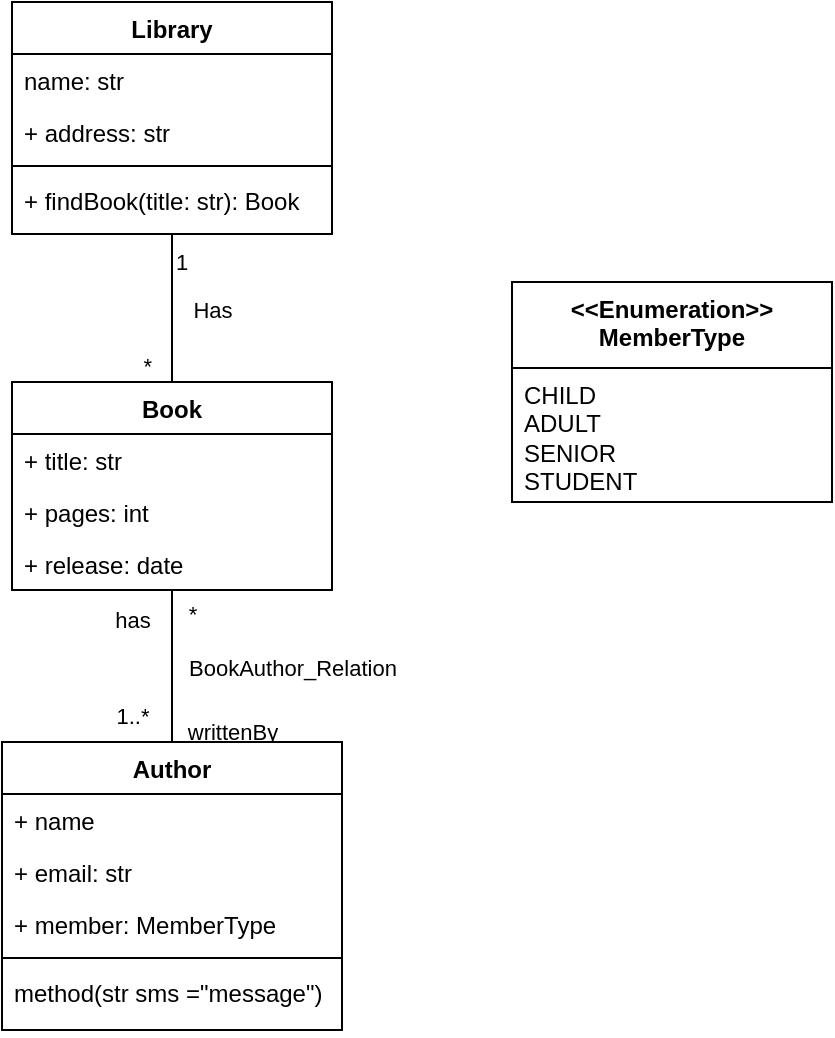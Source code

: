 <mxfile>
    <diagram name="Page-1" id="5kq6qzsr6piIOPFzKDRj">
        <mxGraphModel dx="950" dy="524" grid="1" gridSize="10" guides="1" tooltips="1" connect="1" arrows="1" fold="1" page="1" pageScale="1" pageWidth="850" pageHeight="1100" math="0" shadow="0">
            <root>
                <mxCell id="0"/>
                <mxCell id="1" parent="0"/>
                <mxCell id="XpsW0Xhu1fn_n5c1ncVS-45" value="Library" style="swimlane;fontStyle=1;align=center;verticalAlign=top;childLayout=stackLayout;horizontal=1;startSize=26;horizontalStack=0;resizeParent=1;resizeParentMax=0;resizeLast=0;collapsible=1;marginBottom=0;whiteSpace=wrap;html=1;" parent="1" vertex="1">
                    <mxGeometry x="80" y="520" width="160" height="116" as="geometry"/>
                </mxCell>
                <mxCell id="4" value="name: str" style="text;strokeColor=none;fillColor=none;align=left;verticalAlign=top;spacingLeft=4;spacingRight=4;overflow=hidden;rotatable=0;points=[[0,0.5],[1,0.5]];portConstraint=eastwest;" vertex="1" parent="XpsW0Xhu1fn_n5c1ncVS-45">
                    <mxGeometry y="26" width="160" height="26" as="geometry"/>
                </mxCell>
                <mxCell id="10" value="+ address: str" style="text;strokeColor=none;fillColor=none;align=left;verticalAlign=top;spacingLeft=4;spacingRight=4;overflow=hidden;rotatable=0;points=[[0,0.5],[1,0.5]];portConstraint=eastwest;" vertex="1" parent="XpsW0Xhu1fn_n5c1ncVS-45">
                    <mxGeometry y="52" width="160" height="26" as="geometry"/>
                </mxCell>
                <mxCell id="XpsW0Xhu1fn_n5c1ncVS-47" value="" style="line;strokeWidth=1;fillColor=none;align=left;verticalAlign=middle;spacingTop=-1;spacingLeft=3;spacingRight=3;rotatable=0;labelPosition=right;points=[];portConstraint=eastwest;strokeColor=inherit;" parent="XpsW0Xhu1fn_n5c1ncVS-45" vertex="1">
                    <mxGeometry y="78" width="160" height="8" as="geometry"/>
                </mxCell>
                <mxCell id="XpsW0Xhu1fn_n5c1ncVS-48" value="+ findBook(title: str): Book" style="text;strokeColor=none;fillColor=none;align=left;verticalAlign=top;spacingLeft=4;spacingRight=4;overflow=hidden;rotatable=0;points=[[0,0.5],[1,0.5]];portConstraint=eastwest;whiteSpace=wrap;html=1;" parent="XpsW0Xhu1fn_n5c1ncVS-45" vertex="1">
                    <mxGeometry y="86" width="160" height="30" as="geometry"/>
                </mxCell>
                <mxCell id="XpsW0Xhu1fn_n5c1ncVS-66" style="edgeStyle=orthogonalEdgeStyle;rounded=0;orthogonalLoop=1;jettySize=auto;html=1;endArrow=none;endFill=0;" parent="1" source="XpsW0Xhu1fn_n5c1ncVS-49" target="XpsW0Xhu1fn_n5c1ncVS-53" edge="1">
                    <mxGeometry relative="1" as="geometry"/>
                </mxCell>
                <mxCell id="XpsW0Xhu1fn_n5c1ncVS-68" value="*" style="edgeLabel;html=1;align=center;verticalAlign=middle;resizable=0;points=[];" parent="XpsW0Xhu1fn_n5c1ncVS-66" vertex="1" connectable="0">
                    <mxGeometry x="-0.646" y="2" relative="1" as="geometry">
                        <mxPoint x="8" y="-2" as="offset"/>
                    </mxGeometry>
                </mxCell>
                <mxCell id="XpsW0Xhu1fn_n5c1ncVS-69" value="1..*" style="edgeLabel;html=1;align=center;verticalAlign=middle;resizable=0;points=[];" parent="XpsW0Xhu1fn_n5c1ncVS-66" vertex="1" connectable="0">
                    <mxGeometry x="0.656" y="1" relative="1" as="geometry">
                        <mxPoint x="-21" as="offset"/>
                    </mxGeometry>
                </mxCell>
                <mxCell id="XpsW0Xhu1fn_n5c1ncVS-72" value="writtenBy" style="edgeLabel;html=1;align=center;verticalAlign=middle;resizable=0;points=[];" parent="XpsW0Xhu1fn_n5c1ncVS-66" vertex="1" connectable="0">
                    <mxGeometry x="0.606" y="-1" relative="1" as="geometry">
                        <mxPoint x="31" y="10" as="offset"/>
                    </mxGeometry>
                </mxCell>
                <mxCell id="XpsW0Xhu1fn_n5c1ncVS-73" value="has" style="edgeLabel;html=1;align=center;verticalAlign=middle;resizable=0;points=[];" parent="XpsW0Xhu1fn_n5c1ncVS-66" vertex="1" connectable="0">
                    <mxGeometry x="-0.547" y="1" relative="1" as="geometry">
                        <mxPoint x="-21" y="-2" as="offset"/>
                    </mxGeometry>
                </mxCell>
                <mxCell id="XpsW0Xhu1fn_n5c1ncVS-74" value="BookAuthor_Relation" style="edgeLabel;html=1;align=center;verticalAlign=middle;resizable=0;points=[];" parent="XpsW0Xhu1fn_n5c1ncVS-66" vertex="1" connectable="0">
                    <mxGeometry x="-0.053" y="1" relative="1" as="geometry">
                        <mxPoint x="59" y="3" as="offset"/>
                    </mxGeometry>
                </mxCell>
                <mxCell id="XpsW0Xhu1fn_n5c1ncVS-49" value="Book" style="swimlane;fontStyle=1;align=center;verticalAlign=top;childLayout=stackLayout;horizontal=1;startSize=26;horizontalStack=0;resizeParent=1;resizeParentMax=0;resizeLast=0;collapsible=1;marginBottom=0;whiteSpace=wrap;html=1;" parent="1" vertex="1">
                    <mxGeometry x="80" y="710" width="160" height="104" as="geometry"/>
                </mxCell>
                <mxCell id="9" value="+ title: str" style="text;strokeColor=none;fillColor=none;align=left;verticalAlign=top;spacingLeft=4;spacingRight=4;overflow=hidden;rotatable=0;points=[[0,0.5],[1,0.5]];portConstraint=eastwest;" vertex="1" parent="XpsW0Xhu1fn_n5c1ncVS-49">
                    <mxGeometry y="26" width="160" height="26" as="geometry"/>
                </mxCell>
                <mxCell id="3" value="+ pages: int" style="text;strokeColor=none;fillColor=none;align=left;verticalAlign=top;spacingLeft=4;spacingRight=4;overflow=hidden;rotatable=0;points=[[0,0.5],[1,0.5]];portConstraint=eastwest;" vertex="1" parent="XpsW0Xhu1fn_n5c1ncVS-49">
                    <mxGeometry y="52" width="160" height="26" as="geometry"/>
                </mxCell>
                <mxCell id="2" value="+ release: date" style="text;strokeColor=none;fillColor=none;align=left;verticalAlign=top;spacingLeft=4;spacingRight=4;overflow=hidden;rotatable=0;points=[[0,0.5],[1,0.5]];portConstraint=eastwest;" vertex="1" parent="XpsW0Xhu1fn_n5c1ncVS-49">
                    <mxGeometry y="78" width="160" height="26" as="geometry"/>
                </mxCell>
                <mxCell id="XpsW0Xhu1fn_n5c1ncVS-53" value="Author" style="swimlane;fontStyle=1;align=center;verticalAlign=top;childLayout=stackLayout;horizontal=1;startSize=26;horizontalStack=0;resizeParent=1;resizeParentMax=0;resizeLast=0;collapsible=1;marginBottom=0;whiteSpace=wrap;html=1;" parent="1" vertex="1">
                    <mxGeometry x="75" y="890" width="170" height="144" as="geometry"/>
                </mxCell>
                <mxCell id="11" value="+ name" style="text;strokeColor=none;fillColor=none;align=left;verticalAlign=top;spacingLeft=4;spacingRight=4;overflow=hidden;rotatable=0;points=[[0,0.5],[1,0.5]];portConstraint=eastwest;" vertex="1" parent="XpsW0Xhu1fn_n5c1ncVS-53">
                    <mxGeometry y="26" width="170" height="26" as="geometry"/>
                </mxCell>
                <mxCell id="12" value="+ email: str" style="text;strokeColor=none;fillColor=none;align=left;verticalAlign=top;spacingLeft=4;spacingRight=4;overflow=hidden;rotatable=0;points=[[0,0.5],[1,0.5]];portConstraint=eastwest;" vertex="1" parent="XpsW0Xhu1fn_n5c1ncVS-53">
                    <mxGeometry y="52" width="170" height="26" as="geometry"/>
                </mxCell>
                <mxCell id="13" value="+ member: MemberType" style="text;strokeColor=none;fillColor=none;align=left;verticalAlign=top;spacingLeft=4;spacingRight=4;overflow=hidden;rotatable=0;points=[[0,0.5],[1,0.5]];portConstraint=eastwest;" vertex="1" parent="XpsW0Xhu1fn_n5c1ncVS-53">
                    <mxGeometry y="78" width="170" height="26" as="geometry"/>
                </mxCell>
                <mxCell id="XpsW0Xhu1fn_n5c1ncVS-55" value="" style="line;strokeWidth=1;fillColor=none;align=left;verticalAlign=middle;spacingTop=-1;spacingLeft=3;spacingRight=3;rotatable=0;labelPosition=right;points=[];portConstraint=eastwest;strokeColor=inherit;" parent="XpsW0Xhu1fn_n5c1ncVS-53" vertex="1">
                    <mxGeometry y="104" width="170" height="8" as="geometry"/>
                </mxCell>
                <mxCell id="XpsW0Xhu1fn_n5c1ncVS-56" value="method(str sms =&quot;message&quot;)" style="text;strokeColor=none;fillColor=none;align=left;verticalAlign=top;spacingLeft=4;spacingRight=4;overflow=hidden;rotatable=0;points=[[0,0.5],[1,0.5]];portConstraint=eastwest;whiteSpace=wrap;html=1;" parent="XpsW0Xhu1fn_n5c1ncVS-53" vertex="1">
                    <mxGeometry y="112" width="170" height="32" as="geometry"/>
                </mxCell>
                <mxCell id="XpsW0Xhu1fn_n5c1ncVS-57" value="&lt;div&gt;&amp;lt;&amp;lt;Enumeration&amp;gt;&amp;gt;&lt;/div&gt;&lt;div&gt;MemberType&lt;br&gt;&lt;/div&gt;" style="swimlane;fontStyle=1;align=center;verticalAlign=top;childLayout=stackLayout;horizontal=1;startSize=43;horizontalStack=0;resizeParent=1;resizeParentMax=0;resizeLast=0;collapsible=1;marginBottom=0;whiteSpace=wrap;html=1;" parent="1" vertex="1">
                    <mxGeometry x="330" y="660" width="160" height="110" as="geometry"/>
                </mxCell>
                <mxCell id="XpsW0Xhu1fn_n5c1ncVS-61" value="&lt;div&gt;CHILD&lt;/div&gt;&lt;div&gt;ADULT&lt;/div&gt;&lt;div&gt;SENIOR&lt;/div&gt;&lt;div&gt;STUDENT&lt;/div&gt;&lt;div&gt;&lt;br&gt;&lt;/div&gt;" style="text;strokeColor=none;fillColor=none;align=left;verticalAlign=top;spacingLeft=4;spacingRight=4;overflow=hidden;rotatable=0;points=[[0,0.5],[1,0.5]];portConstraint=eastwest;whiteSpace=wrap;html=1;" parent="XpsW0Xhu1fn_n5c1ncVS-57" vertex="1">
                    <mxGeometry y="43" width="160" height="67" as="geometry"/>
                </mxCell>
                <mxCell id="XpsW0Xhu1fn_n5c1ncVS-62" value="" style="endArrow=none;html=1;edgeStyle=orthogonalEdgeStyle;rounded=0;" parent="1" source="XpsW0Xhu1fn_n5c1ncVS-45" target="XpsW0Xhu1fn_n5c1ncVS-49" edge="1">
                    <mxGeometry relative="1" as="geometry">
                        <mxPoint x="200" y="710" as="sourcePoint"/>
                        <mxPoint x="360" y="710" as="targetPoint"/>
                    </mxGeometry>
                </mxCell>
                <mxCell id="XpsW0Xhu1fn_n5c1ncVS-63" value="1" style="edgeLabel;resizable=0;html=1;align=left;verticalAlign=bottom;" parent="XpsW0Xhu1fn_n5c1ncVS-62" connectable="0" vertex="1">
                    <mxGeometry x="-1" relative="1" as="geometry">
                        <mxPoint y="22" as="offset"/>
                    </mxGeometry>
                </mxCell>
                <mxCell id="XpsW0Xhu1fn_n5c1ncVS-64" value="*" style="edgeLabel;resizable=0;html=1;align=right;verticalAlign=bottom;" parent="XpsW0Xhu1fn_n5c1ncVS-62" connectable="0" vertex="1">
                    <mxGeometry x="1" relative="1" as="geometry">
                        <mxPoint x="-10" as="offset"/>
                    </mxGeometry>
                </mxCell>
                <mxCell id="XpsW0Xhu1fn_n5c1ncVS-65" value="Has" style="edgeLabel;html=1;align=center;verticalAlign=middle;resizable=0;points=[];" parent="XpsW0Xhu1fn_n5c1ncVS-62" vertex="1" connectable="0">
                    <mxGeometry x="0.003" y="1" relative="1" as="geometry">
                        <mxPoint x="19" y="1" as="offset"/>
                    </mxGeometry>
                </mxCell>
            </root>
        </mxGraphModel>
    </diagram>
</mxfile>